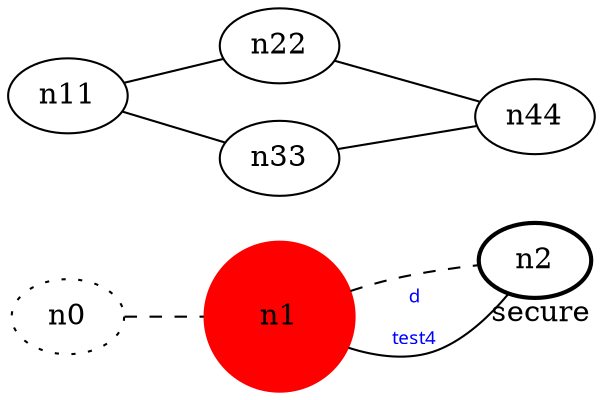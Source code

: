 graph test4 {
	rankdir=LR;
	fontcolor=blue; /* c0; c1; c0 -- c1 */
	n0 [style=dotted, fillcolor="#123556"]; // c2; c3; c2 -- c3
	n1 [height=1, width=1, color=red, style=filled];
	n2 [style=bold, xlabel="secure"];
	n0 -- n1 -- n2[style=dashed];
	n1 -- n2 [fontname="comic sans", label="d\n\l\G", fontcolor=blue, fontsize=9];
	n11 -- n22;
	n11 -- n33;
	n22 -- n44;
	n33 -- n44;
}
